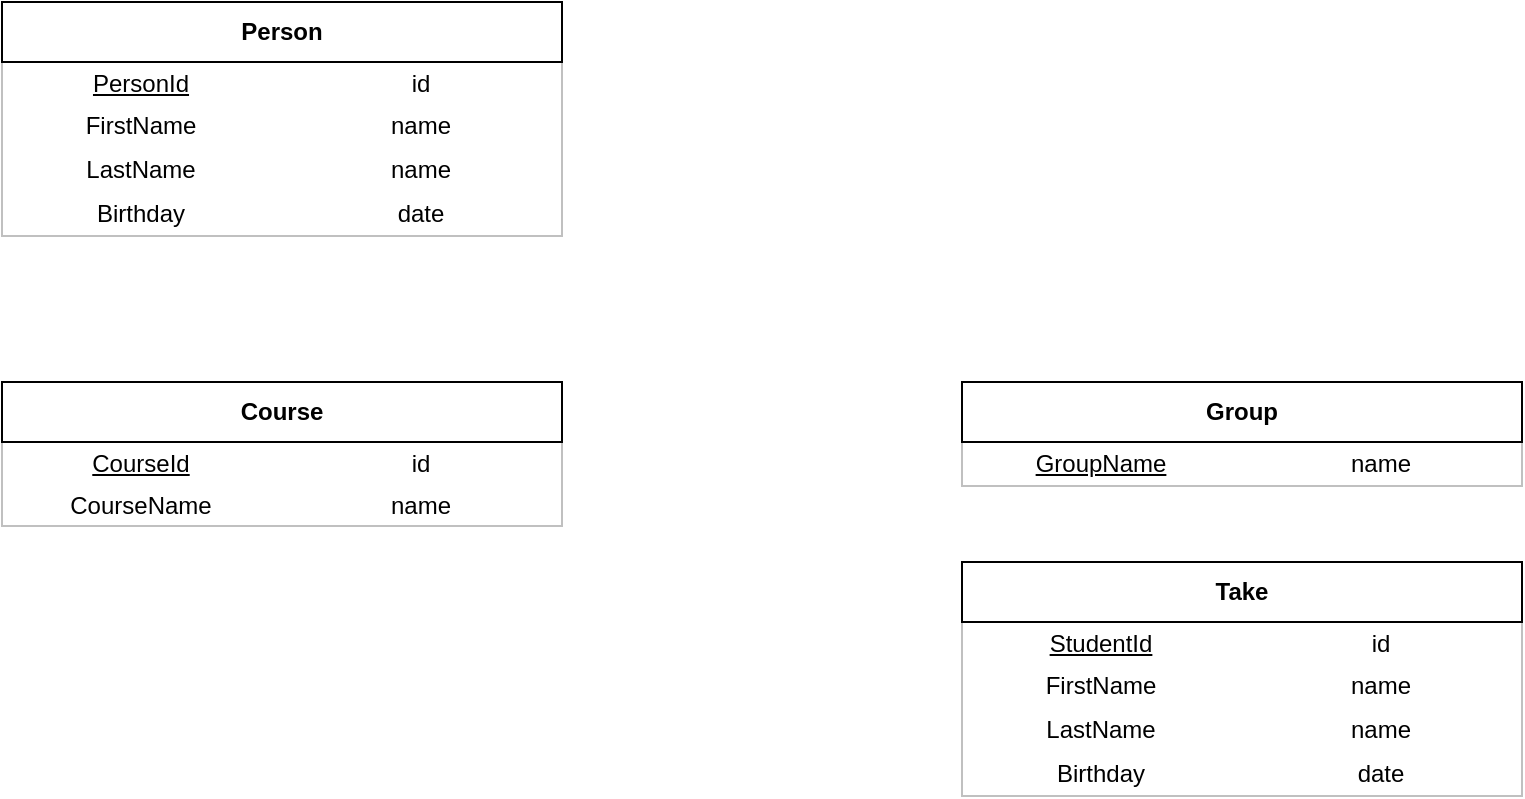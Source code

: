 <mxfile version="21.7.4" type="github">
  <diagram id="R2lEEEUBdFMjLlhIrx00" name="Page-1">
    <mxGraphModel dx="954" dy="591" grid="1" gridSize="10" guides="1" tooltips="1" connect="1" arrows="1" fold="1" page="1" pageScale="1" pageWidth="850" pageHeight="1100" math="0" shadow="0" extFonts="Permanent Marker^https://fonts.googleapis.com/css?family=Permanent+Marker">
      <root>
        <mxCell id="0" />
        <mxCell id="1" parent="0" />
        <mxCell id="YspRP4q-O_zlmZPt2W4X-55" value="" style="group" vertex="1" connectable="0" parent="1">
          <mxGeometry x="50" y="120" width="280" height="116" as="geometry" />
        </mxCell>
        <mxCell id="YspRP4q-O_zlmZPt2W4X-38" value="" style="childLayout=tableLayout;recursiveResize=0;shadow=0;fillColor=none;strokeColor=#C0C0C0;strokeWidth=1;" vertex="1" parent="YspRP4q-O_zlmZPt2W4X-55">
          <mxGeometry y="30" width="280" height="87" as="geometry" />
        </mxCell>
        <mxCell id="YspRP4q-O_zlmZPt2W4X-39" value="" style="shape=tableRow;horizontal=0;startSize=0;swimlaneHead=0;swimlaneBody=0;top=0;left=0;bottom=0;right=0;dropTarget=0;collapsible=0;recursiveResize=0;expand=0;fontStyle=0;fillColor=none;" vertex="1" parent="YspRP4q-O_zlmZPt2W4X-38">
          <mxGeometry width="280" height="22" as="geometry" />
        </mxCell>
        <mxCell id="YspRP4q-O_zlmZPt2W4X-40" value="&lt;u&gt;PersonId&lt;/u&gt;" style="connectable=0;recursiveResize=0;strokeColor=none;fillColor=none;align=center;whiteSpace=wrap;html=1;" vertex="1" parent="YspRP4q-O_zlmZPt2W4X-39">
          <mxGeometry width="139" height="22" as="geometry">
            <mxRectangle width="139" height="22" as="alternateBounds" />
          </mxGeometry>
        </mxCell>
        <mxCell id="YspRP4q-O_zlmZPt2W4X-41" value="id" style="connectable=0;recursiveResize=0;strokeColor=none;fillColor=none;align=center;whiteSpace=wrap;html=1;" vertex="1" parent="YspRP4q-O_zlmZPt2W4X-39">
          <mxGeometry x="139" width="141" height="22" as="geometry">
            <mxRectangle width="141" height="22" as="alternateBounds" />
          </mxGeometry>
        </mxCell>
        <mxCell id="YspRP4q-O_zlmZPt2W4X-43" style="shape=tableRow;horizontal=0;startSize=0;swimlaneHead=0;swimlaneBody=0;top=0;left=0;bottom=0;right=0;dropTarget=0;collapsible=0;recursiveResize=0;expand=0;fontStyle=0;fillColor=none;" vertex="1" parent="YspRP4q-O_zlmZPt2W4X-38">
          <mxGeometry y="22" width="280" height="20" as="geometry" />
        </mxCell>
        <mxCell id="YspRP4q-O_zlmZPt2W4X-44" value="FirstName" style="connectable=0;recursiveResize=0;strokeColor=none;fillColor=none;align=center;whiteSpace=wrap;html=1;" vertex="1" parent="YspRP4q-O_zlmZPt2W4X-43">
          <mxGeometry width="139" height="20" as="geometry">
            <mxRectangle width="139" height="20" as="alternateBounds" />
          </mxGeometry>
        </mxCell>
        <mxCell id="YspRP4q-O_zlmZPt2W4X-45" value="name" style="connectable=0;recursiveResize=0;strokeColor=none;fillColor=none;align=center;whiteSpace=wrap;html=1;" vertex="1" parent="YspRP4q-O_zlmZPt2W4X-43">
          <mxGeometry x="139" width="141" height="20" as="geometry">
            <mxRectangle width="141" height="20" as="alternateBounds" />
          </mxGeometry>
        </mxCell>
        <mxCell id="YspRP4q-O_zlmZPt2W4X-47" style="shape=tableRow;horizontal=0;startSize=0;swimlaneHead=0;swimlaneBody=0;top=0;left=0;bottom=0;right=0;dropTarget=0;collapsible=0;recursiveResize=0;expand=0;fontStyle=0;fillColor=none;" vertex="1" parent="YspRP4q-O_zlmZPt2W4X-38">
          <mxGeometry y="42" width="280" height="23" as="geometry" />
        </mxCell>
        <mxCell id="YspRP4q-O_zlmZPt2W4X-48" value="LastName" style="connectable=0;recursiveResize=0;strokeColor=none;fillColor=none;align=center;whiteSpace=wrap;html=1;" vertex="1" parent="YspRP4q-O_zlmZPt2W4X-47">
          <mxGeometry width="139" height="23" as="geometry">
            <mxRectangle width="139" height="23" as="alternateBounds" />
          </mxGeometry>
        </mxCell>
        <mxCell id="YspRP4q-O_zlmZPt2W4X-49" value="name" style="connectable=0;recursiveResize=0;strokeColor=none;fillColor=none;align=center;whiteSpace=wrap;html=1;" vertex="1" parent="YspRP4q-O_zlmZPt2W4X-47">
          <mxGeometry x="139" width="141" height="23" as="geometry">
            <mxRectangle width="141" height="23" as="alternateBounds" />
          </mxGeometry>
        </mxCell>
        <mxCell id="YspRP4q-O_zlmZPt2W4X-56" style="shape=tableRow;horizontal=0;startSize=0;swimlaneHead=0;swimlaneBody=0;top=0;left=0;bottom=0;right=0;dropTarget=0;collapsible=0;recursiveResize=0;expand=0;fontStyle=0;fillColor=none;" vertex="1" parent="YspRP4q-O_zlmZPt2W4X-38">
          <mxGeometry y="65" width="280" height="22" as="geometry" />
        </mxCell>
        <mxCell id="YspRP4q-O_zlmZPt2W4X-57" value="Birthday" style="connectable=0;recursiveResize=0;strokeColor=none;fillColor=none;align=center;whiteSpace=wrap;html=1;" vertex="1" parent="YspRP4q-O_zlmZPt2W4X-56">
          <mxGeometry width="139" height="22" as="geometry">
            <mxRectangle width="139" height="22" as="alternateBounds" />
          </mxGeometry>
        </mxCell>
        <mxCell id="YspRP4q-O_zlmZPt2W4X-58" value="date" style="connectable=0;recursiveResize=0;strokeColor=none;fillColor=none;align=center;whiteSpace=wrap;html=1;" vertex="1" parent="YspRP4q-O_zlmZPt2W4X-56">
          <mxGeometry x="139" width="141" height="22" as="geometry">
            <mxRectangle width="141" height="22" as="alternateBounds" />
          </mxGeometry>
        </mxCell>
        <mxCell id="YspRP4q-O_zlmZPt2W4X-54" value="&lt;b&gt;Person&lt;/b&gt;" style="rounded=0;whiteSpace=wrap;html=1;" vertex="1" parent="YspRP4q-O_zlmZPt2W4X-55">
          <mxGeometry width="280" height="30" as="geometry" />
        </mxCell>
        <mxCell id="YspRP4q-O_zlmZPt2W4X-60" value="" style="group;container=1;recursiveResize=0;" vertex="1" connectable="0" parent="1">
          <mxGeometry x="530" y="310" width="280" height="50" as="geometry" />
        </mxCell>
        <mxCell id="YspRP4q-O_zlmZPt2W4X-61" value="" style="childLayout=tableLayout;recursiveResize=0;shadow=0;fillColor=none;strokeColor=#C0C0C0;strokeWidth=1;" vertex="1" parent="YspRP4q-O_zlmZPt2W4X-60">
          <mxGeometry y="30" width="280" height="22" as="geometry" />
        </mxCell>
        <mxCell id="YspRP4q-O_zlmZPt2W4X-62" value="" style="shape=tableRow;horizontal=0;startSize=0;swimlaneHead=0;swimlaneBody=0;top=0;left=0;bottom=0;right=0;dropTarget=0;collapsible=0;recursiveResize=0;expand=0;fontStyle=0;fillColor=none;" vertex="1" parent="YspRP4q-O_zlmZPt2W4X-61">
          <mxGeometry width="280" height="22" as="geometry" />
        </mxCell>
        <mxCell id="YspRP4q-O_zlmZPt2W4X-63" value="&lt;u&gt;GroupName&lt;/u&gt;" style="connectable=0;recursiveResize=0;strokeColor=none;fillColor=none;align=center;whiteSpace=wrap;html=1;" vertex="1" parent="YspRP4q-O_zlmZPt2W4X-62">
          <mxGeometry width="139" height="22" as="geometry">
            <mxRectangle width="139" height="22" as="alternateBounds" />
          </mxGeometry>
        </mxCell>
        <mxCell id="YspRP4q-O_zlmZPt2W4X-64" value="name" style="connectable=0;recursiveResize=0;strokeColor=none;fillColor=none;align=center;whiteSpace=wrap;html=1;" vertex="1" parent="YspRP4q-O_zlmZPt2W4X-62">
          <mxGeometry x="139" width="141" height="22" as="geometry">
            <mxRectangle width="141" height="22" as="alternateBounds" />
          </mxGeometry>
        </mxCell>
        <mxCell id="YspRP4q-O_zlmZPt2W4X-74" value="&lt;b&gt;Group&lt;/b&gt;" style="rounded=0;whiteSpace=wrap;html=1;autosize=1;" vertex="1" parent="YspRP4q-O_zlmZPt2W4X-60">
          <mxGeometry width="280" height="30" as="geometry" />
        </mxCell>
        <mxCell id="YspRP4q-O_zlmZPt2W4X-75" value="" style="group;resizeHeight=0;resizeWidth=0;autosize=1;" vertex="1" connectable="0" parent="1">
          <mxGeometry x="50" y="310" width="280" height="116" as="geometry" />
        </mxCell>
        <mxCell id="YspRP4q-O_zlmZPt2W4X-76" value="" style="childLayout=tableLayout;recursiveResize=0;shadow=0;fillColor=none;strokeColor=#C0C0C0;strokeWidth=1;" vertex="1" parent="YspRP4q-O_zlmZPt2W4X-75">
          <mxGeometry y="30" width="280" height="42" as="geometry" />
        </mxCell>
        <mxCell id="YspRP4q-O_zlmZPt2W4X-77" value="" style="shape=tableRow;horizontal=0;startSize=0;swimlaneHead=0;swimlaneBody=0;top=0;left=0;bottom=0;right=0;dropTarget=0;collapsible=0;recursiveResize=0;expand=0;fontStyle=0;fillColor=none;" vertex="1" parent="YspRP4q-O_zlmZPt2W4X-76">
          <mxGeometry width="280" height="22" as="geometry" />
        </mxCell>
        <mxCell id="YspRP4q-O_zlmZPt2W4X-78" value="&lt;u&gt;CourseId&lt;/u&gt;" style="connectable=0;recursiveResize=0;strokeColor=none;fillColor=none;align=center;whiteSpace=wrap;html=1;" vertex="1" parent="YspRP4q-O_zlmZPt2W4X-77">
          <mxGeometry width="139" height="22" as="geometry">
            <mxRectangle width="139" height="22" as="alternateBounds" />
          </mxGeometry>
        </mxCell>
        <mxCell id="YspRP4q-O_zlmZPt2W4X-79" value="id" style="connectable=0;recursiveResize=0;strokeColor=none;fillColor=none;align=center;whiteSpace=wrap;html=1;" vertex="1" parent="YspRP4q-O_zlmZPt2W4X-77">
          <mxGeometry x="139" width="141" height="22" as="geometry">
            <mxRectangle width="141" height="22" as="alternateBounds" />
          </mxGeometry>
        </mxCell>
        <mxCell id="YspRP4q-O_zlmZPt2W4X-80" style="shape=tableRow;horizontal=0;startSize=0;swimlaneHead=0;swimlaneBody=0;top=0;left=0;bottom=0;right=0;dropTarget=0;collapsible=0;recursiveResize=0;expand=0;fontStyle=0;fillColor=none;" vertex="1" parent="YspRP4q-O_zlmZPt2W4X-76">
          <mxGeometry y="22" width="280" height="20" as="geometry" />
        </mxCell>
        <mxCell id="YspRP4q-O_zlmZPt2W4X-81" value="CourseName" style="connectable=0;recursiveResize=0;strokeColor=none;fillColor=none;align=center;whiteSpace=wrap;html=1;" vertex="1" parent="YspRP4q-O_zlmZPt2W4X-80">
          <mxGeometry width="139" height="20" as="geometry">
            <mxRectangle width="139" height="20" as="alternateBounds" />
          </mxGeometry>
        </mxCell>
        <mxCell id="YspRP4q-O_zlmZPt2W4X-82" value="name" style="connectable=0;recursiveResize=0;strokeColor=none;fillColor=none;align=center;whiteSpace=wrap;html=1;" vertex="1" parent="YspRP4q-O_zlmZPt2W4X-80">
          <mxGeometry x="139" width="141" height="20" as="geometry">
            <mxRectangle width="141" height="20" as="alternateBounds" />
          </mxGeometry>
        </mxCell>
        <mxCell id="YspRP4q-O_zlmZPt2W4X-89" value="&lt;b&gt;Course&lt;/b&gt;" style="rounded=0;whiteSpace=wrap;html=1;" vertex="1" parent="YspRP4q-O_zlmZPt2W4X-75">
          <mxGeometry width="280" height="30" as="geometry" />
        </mxCell>
        <mxCell id="YspRP4q-O_zlmZPt2W4X-90" value="" style="group" vertex="1" connectable="0" parent="1">
          <mxGeometry x="530" y="400" width="280" height="116" as="geometry" />
        </mxCell>
        <mxCell id="YspRP4q-O_zlmZPt2W4X-91" value="" style="childLayout=tableLayout;recursiveResize=0;shadow=0;fillColor=none;strokeColor=#C0C0C0;strokeWidth=1;" vertex="1" parent="YspRP4q-O_zlmZPt2W4X-90">
          <mxGeometry y="30" width="280" height="87" as="geometry" />
        </mxCell>
        <mxCell id="YspRP4q-O_zlmZPt2W4X-92" value="" style="shape=tableRow;horizontal=0;startSize=0;swimlaneHead=0;swimlaneBody=0;top=0;left=0;bottom=0;right=0;dropTarget=0;collapsible=0;recursiveResize=0;expand=0;fontStyle=0;fillColor=none;" vertex="1" parent="YspRP4q-O_zlmZPt2W4X-91">
          <mxGeometry width="280" height="22" as="geometry" />
        </mxCell>
        <mxCell id="YspRP4q-O_zlmZPt2W4X-93" value="&lt;u&gt;StudentId&lt;/u&gt;" style="connectable=0;recursiveResize=0;strokeColor=none;fillColor=none;align=center;whiteSpace=wrap;html=1;" vertex="1" parent="YspRP4q-O_zlmZPt2W4X-92">
          <mxGeometry width="139" height="22" as="geometry">
            <mxRectangle width="139" height="22" as="alternateBounds" />
          </mxGeometry>
        </mxCell>
        <mxCell id="YspRP4q-O_zlmZPt2W4X-94" value="id" style="connectable=0;recursiveResize=0;strokeColor=none;fillColor=none;align=center;whiteSpace=wrap;html=1;" vertex="1" parent="YspRP4q-O_zlmZPt2W4X-92">
          <mxGeometry x="139" width="141" height="22" as="geometry">
            <mxRectangle width="141" height="22" as="alternateBounds" />
          </mxGeometry>
        </mxCell>
        <mxCell id="YspRP4q-O_zlmZPt2W4X-95" style="shape=tableRow;horizontal=0;startSize=0;swimlaneHead=0;swimlaneBody=0;top=0;left=0;bottom=0;right=0;dropTarget=0;collapsible=0;recursiveResize=0;expand=0;fontStyle=0;fillColor=none;" vertex="1" parent="YspRP4q-O_zlmZPt2W4X-91">
          <mxGeometry y="22" width="280" height="20" as="geometry" />
        </mxCell>
        <mxCell id="YspRP4q-O_zlmZPt2W4X-96" value="FirstName" style="connectable=0;recursiveResize=0;strokeColor=none;fillColor=none;align=center;whiteSpace=wrap;html=1;" vertex="1" parent="YspRP4q-O_zlmZPt2W4X-95">
          <mxGeometry width="139" height="20" as="geometry">
            <mxRectangle width="139" height="20" as="alternateBounds" />
          </mxGeometry>
        </mxCell>
        <mxCell id="YspRP4q-O_zlmZPt2W4X-97" value="name" style="connectable=0;recursiveResize=0;strokeColor=none;fillColor=none;align=center;whiteSpace=wrap;html=1;" vertex="1" parent="YspRP4q-O_zlmZPt2W4X-95">
          <mxGeometry x="139" width="141" height="20" as="geometry">
            <mxRectangle width="141" height="20" as="alternateBounds" />
          </mxGeometry>
        </mxCell>
        <mxCell id="YspRP4q-O_zlmZPt2W4X-98" style="shape=tableRow;horizontal=0;startSize=0;swimlaneHead=0;swimlaneBody=0;top=0;left=0;bottom=0;right=0;dropTarget=0;collapsible=0;recursiveResize=0;expand=0;fontStyle=0;fillColor=none;" vertex="1" parent="YspRP4q-O_zlmZPt2W4X-91">
          <mxGeometry y="42" width="280" height="23" as="geometry" />
        </mxCell>
        <mxCell id="YspRP4q-O_zlmZPt2W4X-99" value="LastName" style="connectable=0;recursiveResize=0;strokeColor=none;fillColor=none;align=center;whiteSpace=wrap;html=1;" vertex="1" parent="YspRP4q-O_zlmZPt2W4X-98">
          <mxGeometry width="139" height="23" as="geometry">
            <mxRectangle width="139" height="23" as="alternateBounds" />
          </mxGeometry>
        </mxCell>
        <mxCell id="YspRP4q-O_zlmZPt2W4X-100" value="name" style="connectable=0;recursiveResize=0;strokeColor=none;fillColor=none;align=center;whiteSpace=wrap;html=1;" vertex="1" parent="YspRP4q-O_zlmZPt2W4X-98">
          <mxGeometry x="139" width="141" height="23" as="geometry">
            <mxRectangle width="141" height="23" as="alternateBounds" />
          </mxGeometry>
        </mxCell>
        <mxCell id="YspRP4q-O_zlmZPt2W4X-101" style="shape=tableRow;horizontal=0;startSize=0;swimlaneHead=0;swimlaneBody=0;top=0;left=0;bottom=0;right=0;dropTarget=0;collapsible=0;recursiveResize=0;expand=0;fontStyle=0;fillColor=none;" vertex="1" parent="YspRP4q-O_zlmZPt2W4X-91">
          <mxGeometry y="65" width="280" height="22" as="geometry" />
        </mxCell>
        <mxCell id="YspRP4q-O_zlmZPt2W4X-102" value="Birthday" style="connectable=0;recursiveResize=0;strokeColor=none;fillColor=none;align=center;whiteSpace=wrap;html=1;" vertex="1" parent="YspRP4q-O_zlmZPt2W4X-101">
          <mxGeometry width="139" height="22" as="geometry">
            <mxRectangle width="139" height="22" as="alternateBounds" />
          </mxGeometry>
        </mxCell>
        <mxCell id="YspRP4q-O_zlmZPt2W4X-103" value="date" style="connectable=0;recursiveResize=0;strokeColor=none;fillColor=none;align=center;whiteSpace=wrap;html=1;" vertex="1" parent="YspRP4q-O_zlmZPt2W4X-101">
          <mxGeometry x="139" width="141" height="22" as="geometry">
            <mxRectangle width="141" height="22" as="alternateBounds" />
          </mxGeometry>
        </mxCell>
        <mxCell id="YspRP4q-O_zlmZPt2W4X-104" value="&lt;b&gt;Take&lt;/b&gt;" style="rounded=0;whiteSpace=wrap;html=1;" vertex="1" parent="YspRP4q-O_zlmZPt2W4X-90">
          <mxGeometry width="280" height="30" as="geometry" />
        </mxCell>
      </root>
    </mxGraphModel>
  </diagram>
</mxfile>

